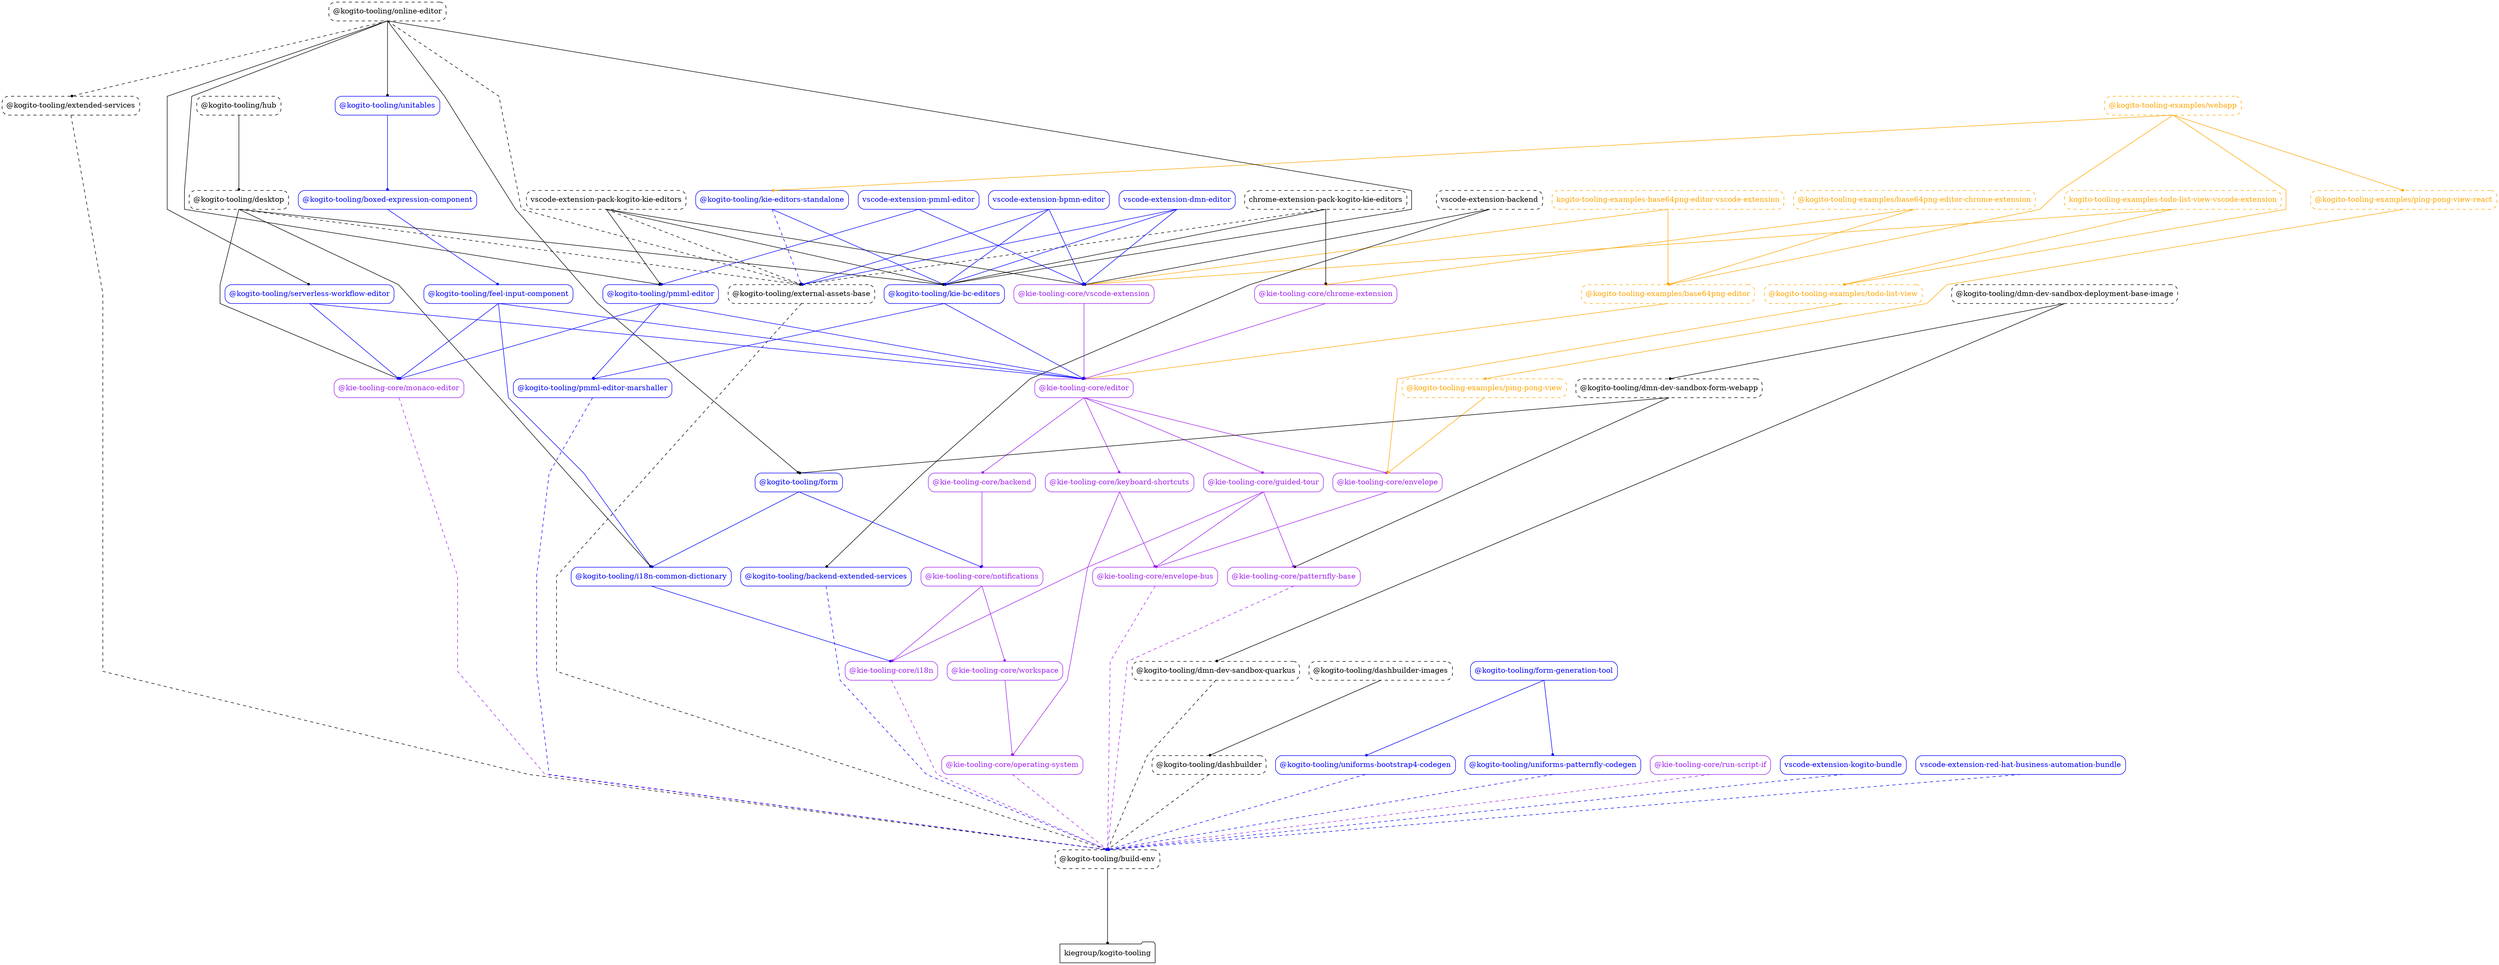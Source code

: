 digraph G {
  graph [ ranksep =2, splines = "polyline", rankdir =TB ];
  node [ shape =box ];
  edge [ headport = "n", tailport = "s", arrowhead =dot, arrowsize =0.5 ];
  "kiegroup/kogito-tooling" [ shape =folder ];
  "@kogito-tooling-examples/base64png-editor" [ color = "orange", fontcolor = "orange", style = "dashed, rounded" ];
  "@kie-tooling-core/editor" [ color = "purple", fontcolor = "purple", style = "rounded" ];
  "@kogito-tooling-examples/base64png-editor-chrome-extension" [ color = "orange", fontcolor = "orange", style = "dashed, rounded" ];
  "@kie-tooling-core/chrome-extension" [ color = "purple", fontcolor = "purple", style = "rounded" ];
  "kogito-tooling-examples-base64png-editor-vscode-extension" [ color = "orange", fontcolor = "orange", style = "dashed, rounded" ];
  "@kie-tooling-core/vscode-extension" [ color = "purple", fontcolor = "purple", style = "rounded" ];
  "@kogito-tooling-examples/ping-pong-view" [ color = "orange", fontcolor = "orange", style = "dashed, rounded" ];
  "@kie-tooling-core/envelope" [ color = "purple", fontcolor = "purple", style = "rounded" ];
  "@kogito-tooling-examples/ping-pong-view-react" [ color = "orange", fontcolor = "orange", style = "dashed, rounded" ];
  "@kogito-tooling-examples/todo-list-view" [ color = "orange", fontcolor = "orange", style = "dashed, rounded" ];
  "kogito-tooling-examples-todo-list-view-vscode-extension" [ color = "orange", fontcolor = "orange", style = "dashed, rounded" ];
  "@kogito-tooling-examples/webapp" [ color = "orange", fontcolor = "orange", style = "dashed, rounded" ];
  "@kogito-tooling/kie-editors-standalone" [ color = "blue", fontcolor = "blue", style = "rounded" ];
  "@kie-tooling-core/backend" [ color = "purple", fontcolor = "purple", style = "rounded" ];
  "@kie-tooling-core/notifications" [ color = "purple", fontcolor = "purple", style = "rounded" ];
  "@kogito-tooling/backend-extended-services" [ color = "blue", fontcolor = "blue", style = "rounded" ];
  "@kogito-tooling/build-env" [ color = "black", fontcolor = "black", style = "dashed, rounded" ];
  "@kogito-tooling/boxed-expression-component" [ color = "blue", fontcolor = "blue", style = "rounded" ];
  "@kogito-tooling/feel-input-component" [ color = "blue", fontcolor = "blue", style = "rounded" ];
  "chrome-extension-pack-kogito-kie-editors" [ color = "black", fontcolor = "black", style = "dashed, rounded" ];
  "@kogito-tooling/kie-bc-editors" [ color = "blue", fontcolor = "blue", style = "rounded" ];
  "@kogito-tooling/external-assets-base" [ color = "black", fontcolor = "black", style = "dashed, rounded" ];
  "@kogito-tooling/dashbuilder" [ color = "black", fontcolor = "black", style = "dashed, rounded" ];
  "@kogito-tooling/dashbuilder-images" [ color = "black", fontcolor = "black", style = "dashed, rounded" ];
  "@kogito-tooling/desktop" [ color = "black", fontcolor = "black", style = "dashed, rounded" ];
  "@kie-tooling-core/monaco-editor" [ color = "purple", fontcolor = "purple", style = "rounded" ];
  "@kogito-tooling/i18n-common-dictionary" [ color = "blue", fontcolor = "blue", style = "rounded" ];
  "@kogito-tooling/dmn-dev-sandbox-deployment-base-image" [ color = "black", fontcolor = "black", style = "dashed, rounded" ];
  "@kogito-tooling/dmn-dev-sandbox-form-webapp" [ color = "black", fontcolor = "black", style = "dashed, rounded" ];
  "@kogito-tooling/dmn-dev-sandbox-quarkus" [ color = "black", fontcolor = "black", style = "dashed, rounded" ];
  "@kie-tooling-core/patternfly-base" [ color = "purple", fontcolor = "purple", style = "rounded" ];
  "@kogito-tooling/form" [ color = "blue", fontcolor = "blue", style = "rounded" ];
  "@kie-tooling-core/guided-tour" [ color = "purple", fontcolor = "purple", style = "rounded" ];
  "@kie-tooling-core/keyboard-shortcuts" [ color = "purple", fontcolor = "purple", style = "rounded" ];
  "@kie-tooling-core/envelope-bus" [ color = "purple", fontcolor = "purple", style = "rounded" ];
  "@kogito-tooling/extended-services" [ color = "black", fontcolor = "black", style = "dashed, rounded" ];
  "@kogito-tooling/form-generation-tool" [ color = "blue", fontcolor = "blue", style = "rounded" ];
  "@kogito-tooling/uniforms-bootstrap4-codegen" [ color = "blue", fontcolor = "blue", style = "rounded" ];
  "@kogito-tooling/uniforms-patternfly-codegen" [ color = "blue", fontcolor = "blue", style = "rounded" ];
  "@kie-tooling-core/i18n" [ color = "purple", fontcolor = "purple", style = "rounded" ];
  "@kogito-tooling/hub" [ color = "black", fontcolor = "black", style = "dashed, rounded" ];
  "@kie-tooling-core/operating-system" [ color = "purple", fontcolor = "purple", style = "rounded" ];
  "@kogito-tooling/pmml-editor-marshaller" [ color = "blue", fontcolor = "blue", style = "rounded" ];
  "@kie-tooling-core/workspace" [ color = "purple", fontcolor = "purple", style = "rounded" ];
  "@kogito-tooling/online-editor" [ color = "black", fontcolor = "black", style = "dashed, rounded" ];
  "@kogito-tooling/pmml-editor" [ color = "blue", fontcolor = "blue", style = "rounded" ];
  "@kogito-tooling/serverless-workflow-editor" [ color = "blue", fontcolor = "blue", style = "rounded" ];
  "@kogito-tooling/unitables" [ color = "blue", fontcolor = "blue", style = "rounded" ];
  "@kie-tooling-core/run-script-if" [ color = "purple", fontcolor = "purple", style = "rounded" ];
  "vscode-extension-backend" [ color = "black", fontcolor = "black", style = "dashed, rounded" ];
  "vscode-extension-bpmn-editor" [ color = "blue", fontcolor = "blue", style = "rounded" ];
  "vscode-extension-dmn-editor" [ color = "blue", fontcolor = "blue", style = "rounded" ];
  "vscode-extension-kogito-bundle" [ color = "blue", fontcolor = "blue", style = "rounded" ];
  "vscode-extension-pack-kogito-kie-editors" [ color = "black", fontcolor = "black", style = "dashed, rounded" ];
  "vscode-extension-pmml-editor" [ color = "blue", fontcolor = "blue", style = "rounded" ];
  "vscode-extension-red-hat-business-automation-bundle" [ color = "blue", fontcolor = "blue", style = "rounded" ];
  "@kogito-tooling-examples/base64png-editor" -> "@kie-tooling-core/editor" [ style = "solid", color = "orange" ];
  "@kogito-tooling-examples/base64png-editor-chrome-extension" -> "@kie-tooling-core/chrome-extension" [ style = "solid", color = "orange" ];
  "@kogito-tooling-examples/base64png-editor-chrome-extension" -> "@kogito-tooling-examples/base64png-editor" [ style = "solid", color = "orange" ];
  "kogito-tooling-examples-base64png-editor-vscode-extension" -> "@kie-tooling-core/vscode-extension" [ style = "solid", color = "orange" ];
  "kogito-tooling-examples-base64png-editor-vscode-extension" -> "@kogito-tooling-examples/base64png-editor" [ style = "solid", color = "orange" ];
  "@kogito-tooling-examples/ping-pong-view" -> "@kie-tooling-core/envelope" [ style = "solid", color = "orange" ];
  "@kogito-tooling-examples/ping-pong-view-react" -> "@kogito-tooling-examples/ping-pong-view" [ style = "solid", color = "orange" ];
  "@kogito-tooling-examples/todo-list-view" -> "@kie-tooling-core/envelope" [ style = "solid", color = "orange" ];
  "kogito-tooling-examples-todo-list-view-vscode-extension" -> "@kie-tooling-core/vscode-extension" [ style = "solid", color = "orange" ];
  "kogito-tooling-examples-todo-list-view-vscode-extension" -> "@kogito-tooling-examples/todo-list-view" [ style = "solid", color = "orange" ];
  "@kogito-tooling-examples/webapp" -> "@kogito-tooling-examples/base64png-editor" [ style = "solid", color = "orange" ];
  "@kogito-tooling-examples/webapp" -> "@kogito-tooling-examples/ping-pong-view-react" [ style = "solid", color = "orange" ];
  "@kogito-tooling-examples/webapp" -> "@kogito-tooling-examples/todo-list-view" [ style = "solid", color = "orange" ];
  "@kogito-tooling-examples/webapp" -> "@kogito-tooling/kie-editors-standalone" [ style = "solid", color = "orange" ];
  "@kie-tooling-core/backend" -> "@kie-tooling-core/notifications" [ style = "solid", color = "purple" ];
  "@kogito-tooling/backend-extended-services" -> "@kogito-tooling/build-env" [ style = "dashed", color = "blue" ];
  "@kogito-tooling/boxed-expression-component" -> "@kogito-tooling/feel-input-component" [ style = "solid", color = "blue" ];
  "@kogito-tooling/build-env" -> "kiegroup/kogito-tooling";
  "@kie-tooling-core/chrome-extension" -> "@kie-tooling-core/editor" [ style = "solid", color = "purple" ];
  "chrome-extension-pack-kogito-kie-editors" -> "@kie-tooling-core/chrome-extension" [ style = "solid", color = "black" ];
  "chrome-extension-pack-kogito-kie-editors" -> "@kogito-tooling/kie-bc-editors" [ style = "solid", color = "black" ];
  "chrome-extension-pack-kogito-kie-editors" -> "@kogito-tooling/external-assets-base" [ style = "dashed", color = "black" ];
  "@kogito-tooling/dashbuilder" -> "@kogito-tooling/build-env" [ style = "dashed", color = "black" ];
  "@kogito-tooling/dashbuilder-images" -> "@kogito-tooling/dashbuilder" [ style = "solid", color = "black" ];
  "@kogito-tooling/desktop" -> "@kie-tooling-core/monaco-editor" [ style = "solid", color = "black" ];
  "@kogito-tooling/desktop" -> "@kogito-tooling/i18n-common-dictionary" [ style = "solid", color = "black" ];
  "@kogito-tooling/desktop" -> "@kogito-tooling/kie-bc-editors" [ style = "solid", color = "black" ];
  "@kogito-tooling/desktop" -> "@kogito-tooling/external-assets-base" [ style = "dashed", color = "black" ];
  "@kogito-tooling/dmn-dev-sandbox-deployment-base-image" -> "@kogito-tooling/dmn-dev-sandbox-form-webapp" [ style = "solid", color = "black" ];
  "@kogito-tooling/dmn-dev-sandbox-deployment-base-image" -> "@kogito-tooling/dmn-dev-sandbox-quarkus" [ style = "solid", color = "black" ];
  "@kogito-tooling/dmn-dev-sandbox-form-webapp" -> "@kie-tooling-core/patternfly-base" [ style = "solid", color = "black" ];
  "@kogito-tooling/dmn-dev-sandbox-form-webapp" -> "@kogito-tooling/form" [ style = "solid", color = "black" ];
  "@kogito-tooling/dmn-dev-sandbox-quarkus" -> "@kogito-tooling/build-env" [ style = "dashed", color = "black" ];
  "@kie-tooling-core/editor" -> "@kie-tooling-core/backend" [ style = "solid", color = "purple" ];
  "@kie-tooling-core/editor" -> "@kie-tooling-core/envelope" [ style = "solid", color = "purple" ];
  "@kie-tooling-core/editor" -> "@kie-tooling-core/guided-tour" [ style = "solid", color = "purple" ];
  "@kie-tooling-core/editor" -> "@kie-tooling-core/keyboard-shortcuts" [ style = "solid", color = "purple" ];
  "@kie-tooling-core/envelope" -> "@kie-tooling-core/envelope-bus" [ style = "solid", color = "purple" ];
  "@kie-tooling-core/envelope-bus" -> "@kogito-tooling/build-env" [ style = "dashed", color = "purple" ];
  "@kogito-tooling/extended-services" -> "@kogito-tooling/build-env" [ style = "dashed", color = "black" ];
  "@kogito-tooling/external-assets-base" -> "@kogito-tooling/build-env" [ style = "dashed", color = "black" ];
  "@kogito-tooling/feel-input-component" -> "@kie-tooling-core/editor" [ style = "solid", color = "blue" ];
  "@kogito-tooling/feel-input-component" -> "@kie-tooling-core/monaco-editor" [ style = "solid", color = "blue" ];
  "@kogito-tooling/feel-input-component" -> "@kogito-tooling/i18n-common-dictionary" [ style = "solid", color = "blue" ];
  "@kogito-tooling/form" -> "@kie-tooling-core/notifications" [ style = "solid", color = "blue" ];
  "@kogito-tooling/form" -> "@kogito-tooling/i18n-common-dictionary" [ style = "solid", color = "blue" ];
  "@kogito-tooling/form-generation-tool" -> "@kogito-tooling/uniforms-bootstrap4-codegen" [ style = "solid", color = "blue" ];
  "@kogito-tooling/form-generation-tool" -> "@kogito-tooling/uniforms-patternfly-codegen" [ style = "solid", color = "blue" ];
  "@kie-tooling-core/guided-tour" -> "@kie-tooling-core/envelope-bus" [ style = "solid", color = "purple" ];
  "@kie-tooling-core/guided-tour" -> "@kie-tooling-core/i18n" [ style = "solid", color = "purple" ];
  "@kie-tooling-core/guided-tour" -> "@kie-tooling-core/patternfly-base" [ style = "solid", color = "purple" ];
  "@kogito-tooling/hub" -> "@kogito-tooling/desktop" [ style = "solid", color = "black" ];
  "@kie-tooling-core/i18n" -> "@kogito-tooling/build-env" [ style = "dashed", color = "purple" ];
  "@kogito-tooling/i18n-common-dictionary" -> "@kie-tooling-core/i18n" [ style = "solid", color = "blue" ];
  "@kie-tooling-core/keyboard-shortcuts" -> "@kie-tooling-core/envelope-bus" [ style = "solid", color = "purple" ];
  "@kie-tooling-core/keyboard-shortcuts" -> "@kie-tooling-core/operating-system" [ style = "solid", color = "purple" ];
  "@kogito-tooling/kie-bc-editors" -> "@kie-tooling-core/editor" [ style = "solid", color = "blue" ];
  "@kogito-tooling/kie-bc-editors" -> "@kogito-tooling/pmml-editor-marshaller" [ style = "solid", color = "blue" ];
  "@kogito-tooling/kie-editors-standalone" -> "@kogito-tooling/kie-bc-editors" [ style = "solid", color = "blue" ];
  "@kogito-tooling/kie-editors-standalone" -> "@kogito-tooling/external-assets-base" [ style = "dashed", color = "blue" ];
  "@kie-tooling-core/monaco-editor" -> "@kogito-tooling/build-env" [ style = "dashed", color = "purple" ];
  "@kie-tooling-core/notifications" -> "@kie-tooling-core/i18n" [ style = "solid", color = "purple" ];
  "@kie-tooling-core/notifications" -> "@kie-tooling-core/workspace" [ style = "solid", color = "purple" ];
  "@kogito-tooling/online-editor" -> "@kogito-tooling/form" [ style = "solid", color = "black" ];
  "@kogito-tooling/online-editor" -> "@kogito-tooling/kie-bc-editors" [ style = "solid", color = "black" ];
  "@kogito-tooling/online-editor" -> "@kogito-tooling/pmml-editor" [ style = "solid", color = "black" ];
  "@kogito-tooling/online-editor" -> "@kogito-tooling/serverless-workflow-editor" [ style = "solid", color = "black" ];
  "@kogito-tooling/online-editor" -> "@kogito-tooling/unitables" [ style = "solid", color = "black" ];
  "@kogito-tooling/online-editor" -> "@kogito-tooling/extended-services" [ style = "dashed", color = "black" ];
  "@kogito-tooling/online-editor" -> "@kogito-tooling/external-assets-base" [ style = "dashed", color = "black" ];
  "@kie-tooling-core/operating-system" -> "@kogito-tooling/build-env" [ style = "dashed", color = "purple" ];
  "@kie-tooling-core/patternfly-base" -> "@kogito-tooling/build-env" [ style = "dashed", color = "purple" ];
  "@kogito-tooling/pmml-editor" -> "@kie-tooling-core/editor" [ style = "solid", color = "blue" ];
  "@kogito-tooling/pmml-editor" -> "@kie-tooling-core/monaco-editor" [ style = "solid", color = "blue" ];
  "@kogito-tooling/pmml-editor" -> "@kogito-tooling/pmml-editor-marshaller" [ style = "solid", color = "blue" ];
  "@kogito-tooling/pmml-editor-marshaller" -> "@kogito-tooling/build-env" [ style = "dashed", color = "blue" ];
  "@kie-tooling-core/run-script-if" -> "@kogito-tooling/build-env" [ style = "dashed", color = "purple" ];
  "@kogito-tooling/serverless-workflow-editor" -> "@kie-tooling-core/editor" [ style = "solid", color = "blue" ];
  "@kogito-tooling/serverless-workflow-editor" -> "@kie-tooling-core/monaco-editor" [ style = "solid", color = "blue" ];
  "@kogito-tooling/uniforms-bootstrap4-codegen" -> "@kogito-tooling/build-env" [ style = "dashed", color = "blue" ];
  "@kogito-tooling/uniforms-patternfly-codegen" -> "@kogito-tooling/build-env" [ style = "dashed", color = "blue" ];
  "@kogito-tooling/unitables" -> "@kogito-tooling/boxed-expression-component" [ style = "solid", color = "blue" ];
  "@kie-tooling-core/vscode-extension" -> "@kie-tooling-core/editor" [ style = "solid", color = "purple" ];
  "vscode-extension-backend" -> "@kie-tooling-core/vscode-extension" [ style = "solid", color = "black" ];
  "vscode-extension-backend" -> "@kogito-tooling/backend-extended-services" [ style = "solid", color = "black" ];
  "vscode-extension-bpmn-editor" -> "@kie-tooling-core/vscode-extension" [ style = "solid", color = "blue" ];
  "vscode-extension-bpmn-editor" -> "@kogito-tooling/external-assets-base" [ style = "solid", color = "blue" ];
  "vscode-extension-bpmn-editor" -> "@kogito-tooling/kie-bc-editors" [ style = "solid", color = "blue" ];
  "vscode-extension-dmn-editor" -> "@kie-tooling-core/vscode-extension" [ style = "solid", color = "blue" ];
  "vscode-extension-dmn-editor" -> "@kogito-tooling/external-assets-base" [ style = "solid", color = "blue" ];
  "vscode-extension-dmn-editor" -> "@kogito-tooling/kie-bc-editors" [ style = "solid", color = "blue" ];
  "vscode-extension-kogito-bundle" -> "@kogito-tooling/build-env" [ style = "dashed", color = "blue" ];
  "vscode-extension-pack-kogito-kie-editors" -> "@kie-tooling-core/vscode-extension" [ style = "solid", color = "black" ];
  "vscode-extension-pack-kogito-kie-editors" -> "@kogito-tooling/kie-bc-editors" [ style = "solid", color = "black" ];
  "vscode-extension-pack-kogito-kie-editors" -> "@kogito-tooling/pmml-editor" [ style = "solid", color = "black" ];
  "vscode-extension-pack-kogito-kie-editors" -> "@kogito-tooling/external-assets-base" [ style = "dashed", color = "black" ];
  "vscode-extension-pmml-editor" -> "@kie-tooling-core/vscode-extension" [ style = "solid", color = "blue" ];
  "vscode-extension-pmml-editor" -> "@kogito-tooling/pmml-editor" [ style = "solid", color = "blue" ];
  "vscode-extension-red-hat-business-automation-bundle" -> "@kogito-tooling/build-env" [ style = "dashed", color = "blue" ];
  "@kie-tooling-core/workspace" -> "@kie-tooling-core/operating-system" [ style = "solid", color = "purple" ];
}
